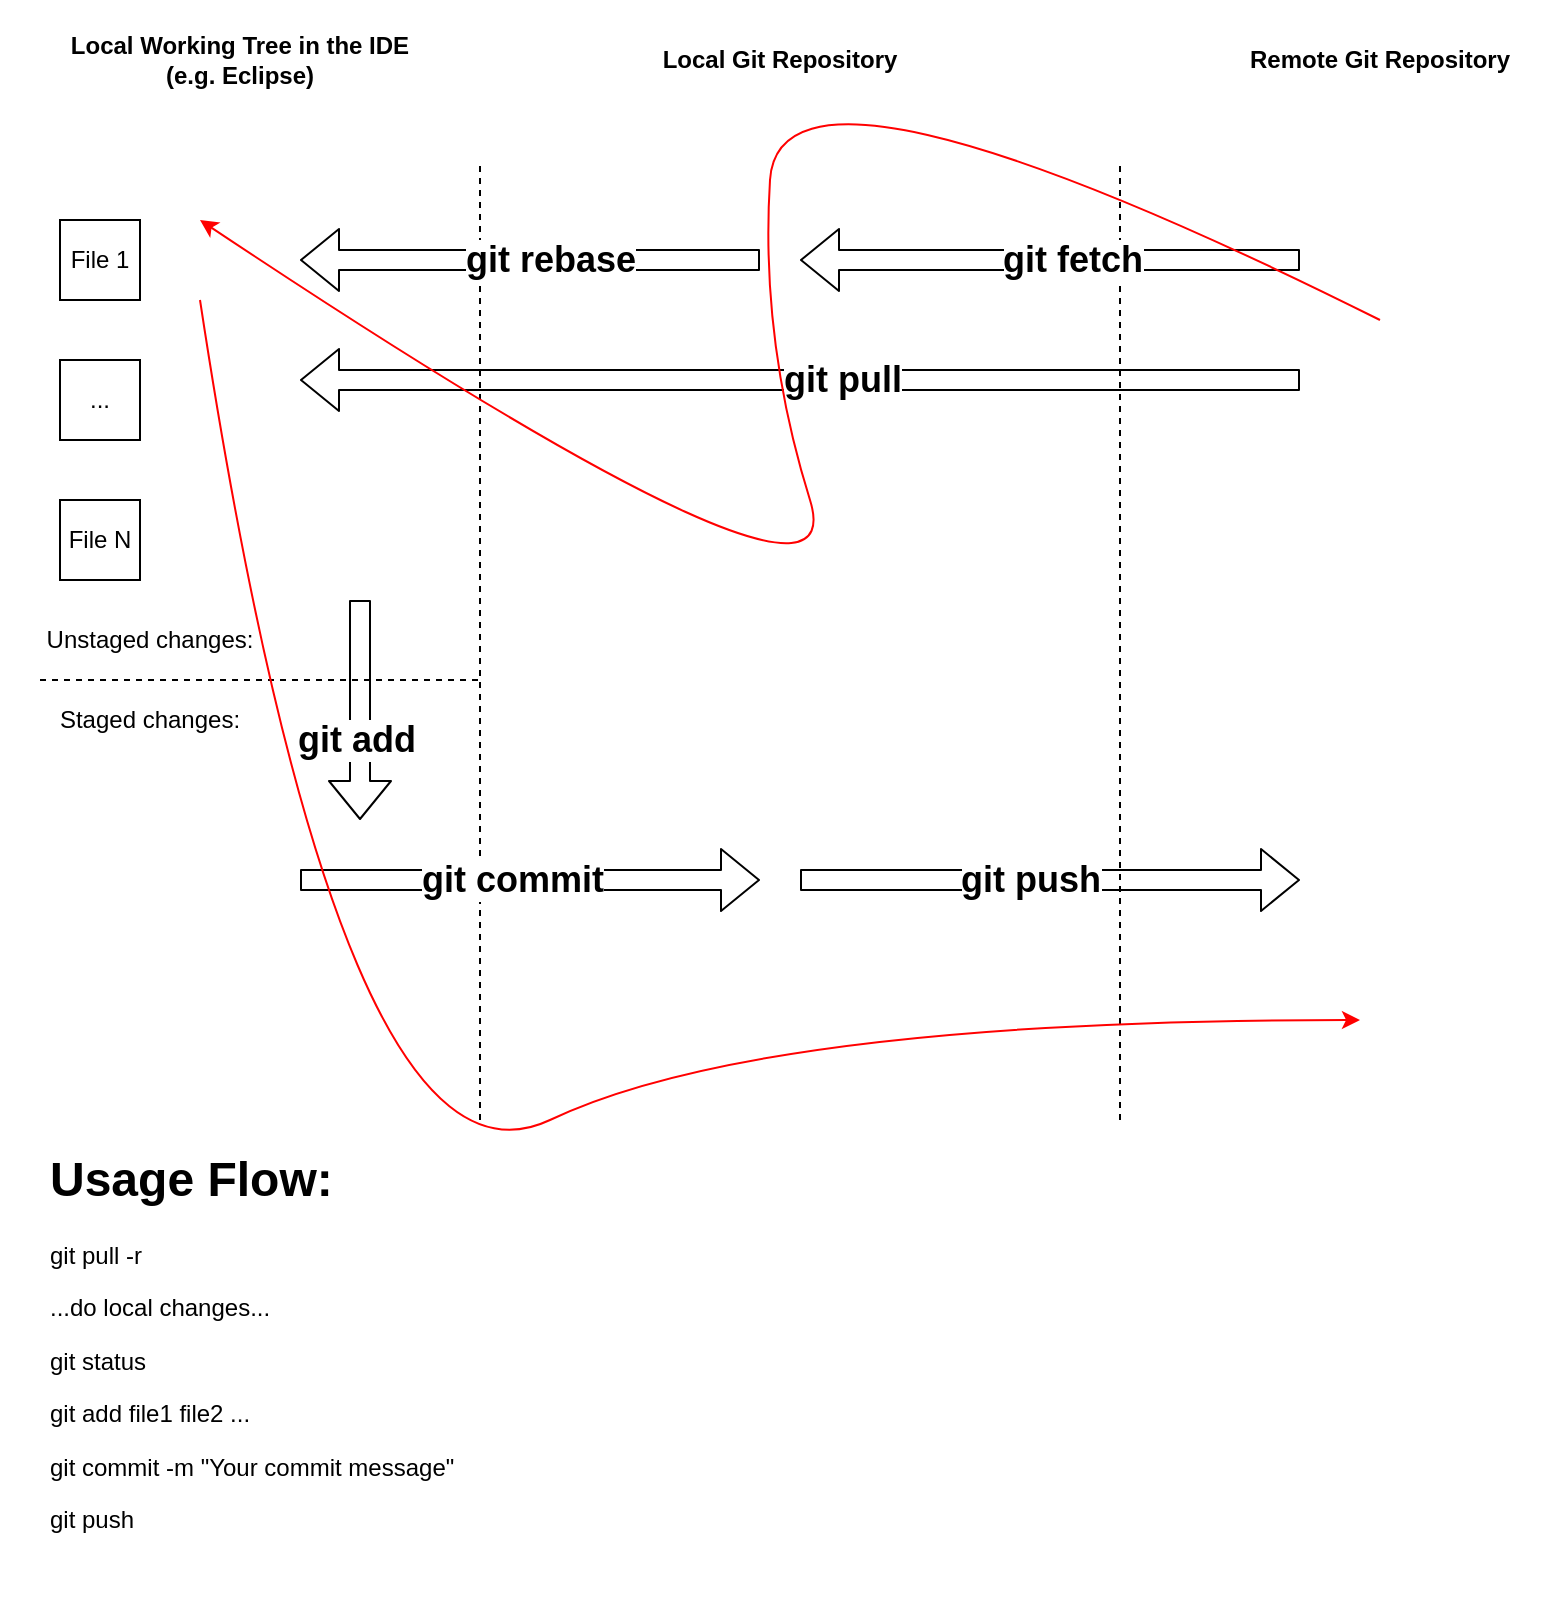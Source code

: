 <mxfile version="22.1.18" type="device">
  <diagram id="2eEMTt-SrJGln4EIozcy" name="Page-1">
    <mxGraphModel dx="2074" dy="746" grid="1" gridSize="10" guides="1" tooltips="1" connect="1" arrows="1" fold="1" page="1" pageScale="1" pageWidth="827" pageHeight="1169" math="0" shadow="0">
      <root>
        <mxCell id="0" />
        <mxCell id="1" parent="0" />
        <mxCell id="7JNcJvrc1CYgE0FTUI6z-2" value="" style="endArrow=none;dashed=1;html=1;" parent="1" edge="1">
          <mxGeometry width="50" height="50" relative="1" as="geometry">
            <mxPoint x="240" y="600" as="sourcePoint" />
            <mxPoint x="240" y="120" as="targetPoint" />
          </mxGeometry>
        </mxCell>
        <mxCell id="7JNcJvrc1CYgE0FTUI6z-3" value="" style="endArrow=none;dashed=1;html=1;" parent="1" edge="1">
          <mxGeometry width="50" height="50" relative="1" as="geometry">
            <mxPoint x="560" y="600" as="sourcePoint" />
            <mxPoint x="560" y="120" as="targetPoint" />
          </mxGeometry>
        </mxCell>
        <mxCell id="7JNcJvrc1CYgE0FTUI6z-4" value="&lt;b&gt;Local Working Tree in the IDE (e.g. Eclipse)&lt;br&gt;&lt;/b&gt;" style="text;html=1;strokeColor=none;fillColor=none;align=center;verticalAlign=middle;whiteSpace=wrap;rounded=0;" parent="1" vertex="1">
          <mxGeometry x="30" y="40" width="180" height="60" as="geometry" />
        </mxCell>
        <mxCell id="7JNcJvrc1CYgE0FTUI6z-5" value="&lt;b&gt;Local Git Repository&lt;/b&gt;" style="text;html=1;strokeColor=none;fillColor=none;align=center;verticalAlign=middle;whiteSpace=wrap;rounded=0;" parent="1" vertex="1">
          <mxGeometry x="300" y="40" width="180" height="60" as="geometry" />
        </mxCell>
        <mxCell id="7JNcJvrc1CYgE0FTUI6z-6" value="&lt;b&gt;Remote Git Repository&lt;br&gt;&lt;/b&gt;" style="text;html=1;strokeColor=none;fillColor=none;align=center;verticalAlign=middle;whiteSpace=wrap;rounded=0;" parent="1" vertex="1">
          <mxGeometry x="600" y="40" width="180" height="60" as="geometry" />
        </mxCell>
        <mxCell id="7JNcJvrc1CYgE0FTUI6z-7" value="File 1" style="whiteSpace=wrap;html=1;aspect=fixed;" parent="1" vertex="1">
          <mxGeometry x="30" y="150" width="40" height="40" as="geometry" />
        </mxCell>
        <mxCell id="7JNcJvrc1CYgE0FTUI6z-9" value="..." style="whiteSpace=wrap;html=1;aspect=fixed;" parent="1" vertex="1">
          <mxGeometry x="30" y="220" width="40" height="40" as="geometry" />
        </mxCell>
        <mxCell id="7JNcJvrc1CYgE0FTUI6z-10" value="File N" style="whiteSpace=wrap;html=1;aspect=fixed;" parent="1" vertex="1">
          <mxGeometry x="30" y="290" width="40" height="40" as="geometry" />
        </mxCell>
        <mxCell id="7JNcJvrc1CYgE0FTUI6z-11" value="" style="shape=flexArrow;endArrow=classic;html=1;" parent="1" edge="1">
          <mxGeometry width="50" height="50" relative="1" as="geometry">
            <mxPoint x="650" y="230" as="sourcePoint" />
            <mxPoint x="150" y="230" as="targetPoint" />
          </mxGeometry>
        </mxCell>
        <mxCell id="7JNcJvrc1CYgE0FTUI6z-12" value="&lt;font style=&quot;font-size: 18px&quot;&gt;&lt;b&gt;git pull &lt;/b&gt;&lt;/font&gt;" style="edgeLabel;html=1;align=center;verticalAlign=middle;resizable=0;points=[];" parent="7JNcJvrc1CYgE0FTUI6z-11" vertex="1" connectable="0">
          <mxGeometry x="-0.083" relative="1" as="geometry">
            <mxPoint as="offset" />
          </mxGeometry>
        </mxCell>
        <mxCell id="7JNcJvrc1CYgE0FTUI6z-15" value="" style="shape=flexArrow;endArrow=classic;html=1;" parent="1" edge="1">
          <mxGeometry width="50" height="50" relative="1" as="geometry">
            <mxPoint x="400" y="480" as="sourcePoint" />
            <mxPoint x="650" y="480" as="targetPoint" />
          </mxGeometry>
        </mxCell>
        <mxCell id="7JNcJvrc1CYgE0FTUI6z-16" value="&lt;font style=&quot;font-size: 18px&quot;&gt;&lt;b&gt;git push &lt;/b&gt;&lt;/font&gt;" style="edgeLabel;html=1;align=center;verticalAlign=middle;resizable=0;points=[];" parent="7JNcJvrc1CYgE0FTUI6z-15" vertex="1" connectable="0">
          <mxGeometry x="-0.083" relative="1" as="geometry">
            <mxPoint as="offset" />
          </mxGeometry>
        </mxCell>
        <mxCell id="7JNcJvrc1CYgE0FTUI6z-17" value="" style="shape=flexArrow;endArrow=classic;html=1;" parent="1" edge="1">
          <mxGeometry width="50" height="50" relative="1" as="geometry">
            <mxPoint x="650" y="170" as="sourcePoint" />
            <mxPoint x="400" y="170" as="targetPoint" />
          </mxGeometry>
        </mxCell>
        <mxCell id="7JNcJvrc1CYgE0FTUI6z-18" value="&lt;font style=&quot;font-size: 18px&quot;&gt;&lt;b&gt;git fetch &lt;/b&gt;&lt;/font&gt;" style="edgeLabel;html=1;align=center;verticalAlign=middle;resizable=0;points=[];" parent="7JNcJvrc1CYgE0FTUI6z-17" vertex="1" connectable="0">
          <mxGeometry x="-0.083" relative="1" as="geometry">
            <mxPoint as="offset" />
          </mxGeometry>
        </mxCell>
        <mxCell id="7JNcJvrc1CYgE0FTUI6z-19" value="" style="shape=flexArrow;endArrow=classic;html=1;" parent="1" edge="1">
          <mxGeometry width="50" height="50" relative="1" as="geometry">
            <mxPoint x="380" y="170" as="sourcePoint" />
            <mxPoint x="150" y="170" as="targetPoint" />
          </mxGeometry>
        </mxCell>
        <mxCell id="7JNcJvrc1CYgE0FTUI6z-20" value="&lt;font style=&quot;font-size: 18px&quot;&gt;&lt;b&gt;git rebase&lt;/b&gt;&lt;/font&gt;" style="edgeLabel;html=1;align=center;verticalAlign=middle;resizable=0;points=[];" parent="7JNcJvrc1CYgE0FTUI6z-19" vertex="1" connectable="0">
          <mxGeometry x="-0.083" relative="1" as="geometry">
            <mxPoint as="offset" />
          </mxGeometry>
        </mxCell>
        <mxCell id="7JNcJvrc1CYgE0FTUI6z-21" value="" style="shape=flexArrow;endArrow=classic;html=1;" parent="1" edge="1">
          <mxGeometry width="50" height="50" relative="1" as="geometry">
            <mxPoint x="150" y="480" as="sourcePoint" />
            <mxPoint x="380" y="480" as="targetPoint" />
          </mxGeometry>
        </mxCell>
        <mxCell id="7JNcJvrc1CYgE0FTUI6z-22" value="&lt;font style=&quot;font-size: 18px&quot;&gt;&lt;b&gt;git commit&lt;/b&gt;&lt;/font&gt;" style="edgeLabel;html=1;align=center;verticalAlign=middle;resizable=0;points=[];" parent="7JNcJvrc1CYgE0FTUI6z-21" vertex="1" connectable="0">
          <mxGeometry x="-0.083" relative="1" as="geometry">
            <mxPoint as="offset" />
          </mxGeometry>
        </mxCell>
        <mxCell id="7JNcJvrc1CYgE0FTUI6z-23" value="" style="endArrow=none;dashed=1;html=1;" parent="1" edge="1">
          <mxGeometry width="50" height="50" relative="1" as="geometry">
            <mxPoint x="20" y="380" as="sourcePoint" />
            <mxPoint x="240" y="380" as="targetPoint" />
          </mxGeometry>
        </mxCell>
        <mxCell id="7JNcJvrc1CYgE0FTUI6z-24" value="Staged changes:" style="text;html=1;strokeColor=none;fillColor=none;align=center;verticalAlign=middle;whiteSpace=wrap;rounded=0;" parent="1" vertex="1">
          <mxGeometry y="390" width="150" height="20" as="geometry" />
        </mxCell>
        <mxCell id="7JNcJvrc1CYgE0FTUI6z-26" value="Unstaged changes:" style="text;html=1;strokeColor=none;fillColor=none;align=center;verticalAlign=middle;whiteSpace=wrap;rounded=0;" parent="1" vertex="1">
          <mxGeometry y="350" width="150" height="20" as="geometry" />
        </mxCell>
        <mxCell id="7JNcJvrc1CYgE0FTUI6z-27" value="" style="shape=flexArrow;endArrow=classic;html=1;" parent="1" edge="1">
          <mxGeometry width="50" height="50" relative="1" as="geometry">
            <mxPoint x="180" y="340" as="sourcePoint" />
            <mxPoint x="180" y="450" as="targetPoint" />
          </mxGeometry>
        </mxCell>
        <mxCell id="7JNcJvrc1CYgE0FTUI6z-28" value="&lt;font style=&quot;font-size: 18px&quot;&gt;&lt;b&gt;git add&lt;br&gt;&lt;/b&gt;&lt;/font&gt;" style="edgeLabel;html=1;align=center;verticalAlign=middle;resizable=0;points=[];" parent="7JNcJvrc1CYgE0FTUI6z-27" vertex="1" connectable="0">
          <mxGeometry x="0.267" y="-2" relative="1" as="geometry">
            <mxPoint as="offset" />
          </mxGeometry>
        </mxCell>
        <mxCell id="7JNcJvrc1CYgE0FTUI6z-30" value="" style="curved=1;endArrow=classic;html=1;strokeColor=#FF0000;" parent="1" edge="1">
          <mxGeometry width="50" height="50" relative="1" as="geometry">
            <mxPoint x="100" y="190" as="sourcePoint" />
            <mxPoint x="680" y="550" as="targetPoint" />
            <Array as="points">
              <mxPoint x="170" y="650" />
              <mxPoint x="380" y="550" />
            </Array>
          </mxGeometry>
        </mxCell>
        <mxCell id="7JNcJvrc1CYgE0FTUI6z-31" value="" style="curved=1;endArrow=classic;html=1;strokeColor=#FF0000;" parent="1" edge="1">
          <mxGeometry width="50" height="50" relative="1" as="geometry">
            <mxPoint x="690" y="200" as="sourcePoint" />
            <mxPoint x="100" y="150" as="targetPoint" />
            <Array as="points">
              <mxPoint x="390" y="50" />
              <mxPoint x="380" y="210" />
              <mxPoint x="430" y="370" />
            </Array>
          </mxGeometry>
        </mxCell>
        <mxCell id="U95tkqW0r9591NK7Fxld-1" value="&lt;h1&gt;Usage Flow:&lt;br&gt;&lt;/h1&gt;&lt;p&gt;git pull -r&lt;/p&gt;&lt;p&gt;...do local changes...&lt;br&gt;&lt;/p&gt;&lt;p&gt;git status&lt;/p&gt;&lt;p&gt;git add file1 file2 ...&lt;/p&gt;&lt;p&gt;git commit -m &quot;Your commit message&quot;&lt;/p&gt;&lt;p&gt;git push&lt;br&gt;&lt;/p&gt;" style="text;html=1;strokeColor=none;fillColor=none;spacing=5;spacingTop=-20;whiteSpace=wrap;overflow=hidden;rounded=0;" vertex="1" parent="1">
          <mxGeometry x="20" y="610" width="220" height="230" as="geometry" />
        </mxCell>
      </root>
    </mxGraphModel>
  </diagram>
</mxfile>
